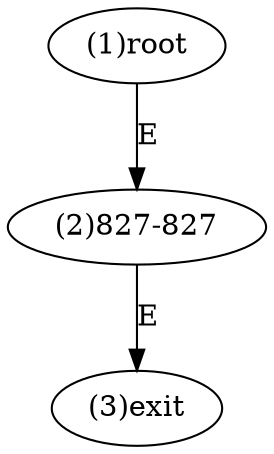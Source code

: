digraph "" { 
1[ label="(1)root"];
2[ label="(2)827-827"];
3[ label="(3)exit"];
1->2[ label="E"];
2->3[ label="E"];
}